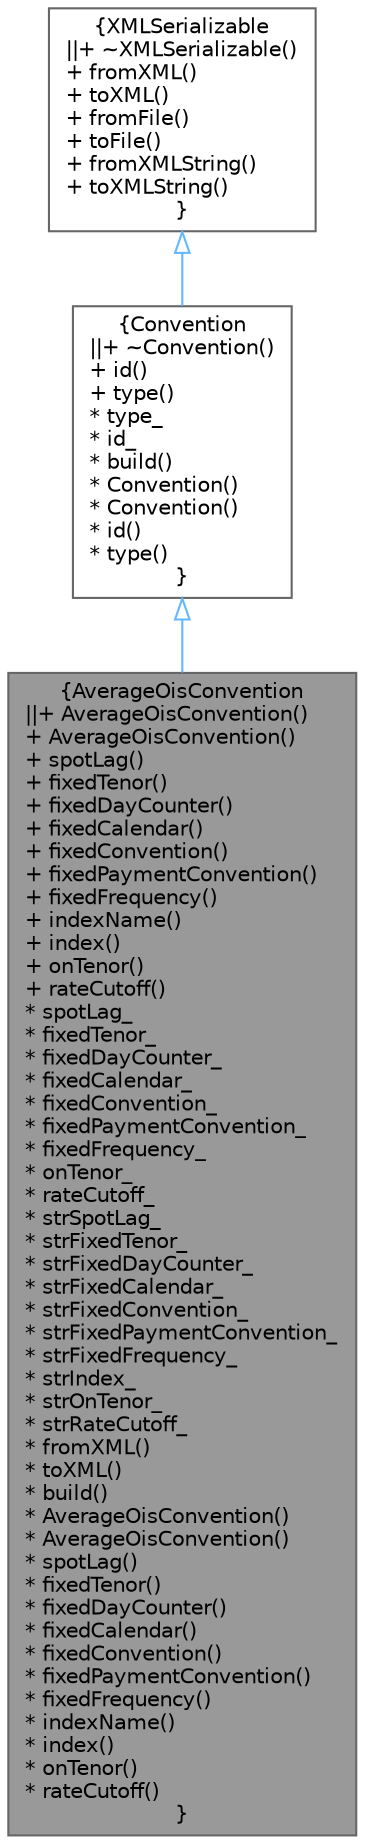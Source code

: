 digraph "AverageOisConvention"
{
 // INTERACTIVE_SVG=YES
 // LATEX_PDF_SIZE
  bgcolor="transparent";
  edge [fontname=Helvetica,fontsize=10,labelfontname=Helvetica,labelfontsize=10];
  node [fontname=Helvetica,fontsize=10,shape=box,height=0.2,width=0.4];
  Node1 [label="{AverageOisConvention\n||+ AverageOisConvention()\l+ AverageOisConvention()\l+ spotLag()\l+ fixedTenor()\l+ fixedDayCounter()\l+ fixedCalendar()\l+ fixedConvention()\l+ fixedPaymentConvention()\l+ fixedFrequency()\l+ indexName()\l+ index()\l+ onTenor()\l+ rateCutoff()\l* spotLag_\l* fixedTenor_\l* fixedDayCounter_\l* fixedCalendar_\l* fixedConvention_\l* fixedPaymentConvention_\l* fixedFrequency_\l* onTenor_\l* rateCutoff_\l* strSpotLag_\l* strFixedTenor_\l* strFixedDayCounter_\l* strFixedCalendar_\l* strFixedConvention_\l* strFixedPaymentConvention_\l* strFixedFrequency_\l* strIndex_\l* strOnTenor_\l* strRateCutoff_\l* fromXML()\l* toXML()\l* build()\l* AverageOisConvention()\l* AverageOisConvention()\l* spotLag()\l* fixedTenor()\l* fixedDayCounter()\l* fixedCalendar()\l* fixedConvention()\l* fixedPaymentConvention()\l* fixedFrequency()\l* indexName()\l* index()\l* onTenor()\l* rateCutoff()\l}",height=0.2,width=0.4,color="gray40", fillcolor="grey60", style="filled", fontcolor="black",tooltip="Container for storing Average OIS conventions."];
  Node2 -> Node1 [dir="back",color="steelblue1",style="solid",arrowtail="onormal"];
  Node2 [label="{Convention\n||+ ~Convention()\l+ id()\l+ type()\l* type_\l* id_\l* build()\l* Convention()\l* Convention()\l* id()\l* type()\l}",height=0.2,width=0.4,color="gray40", fillcolor="white", style="filled",URL="$classore_1_1data_1_1_convention.html",tooltip="Abstract base class for convention objects."];
  Node3 -> Node2 [dir="back",color="steelblue1",style="solid",arrowtail="onormal"];
  Node3 [label="{XMLSerializable\n||+ ~XMLSerializable()\l+ fromXML()\l+ toXML()\l+ fromFile()\l+ toFile()\l+ fromXMLString()\l+ toXMLString()\l}",height=0.2,width=0.4,color="gray40", fillcolor="white", style="filled",URL="$classore_1_1data_1_1_x_m_l_serializable.html",tooltip="Base class for all serializable classes."];
}
